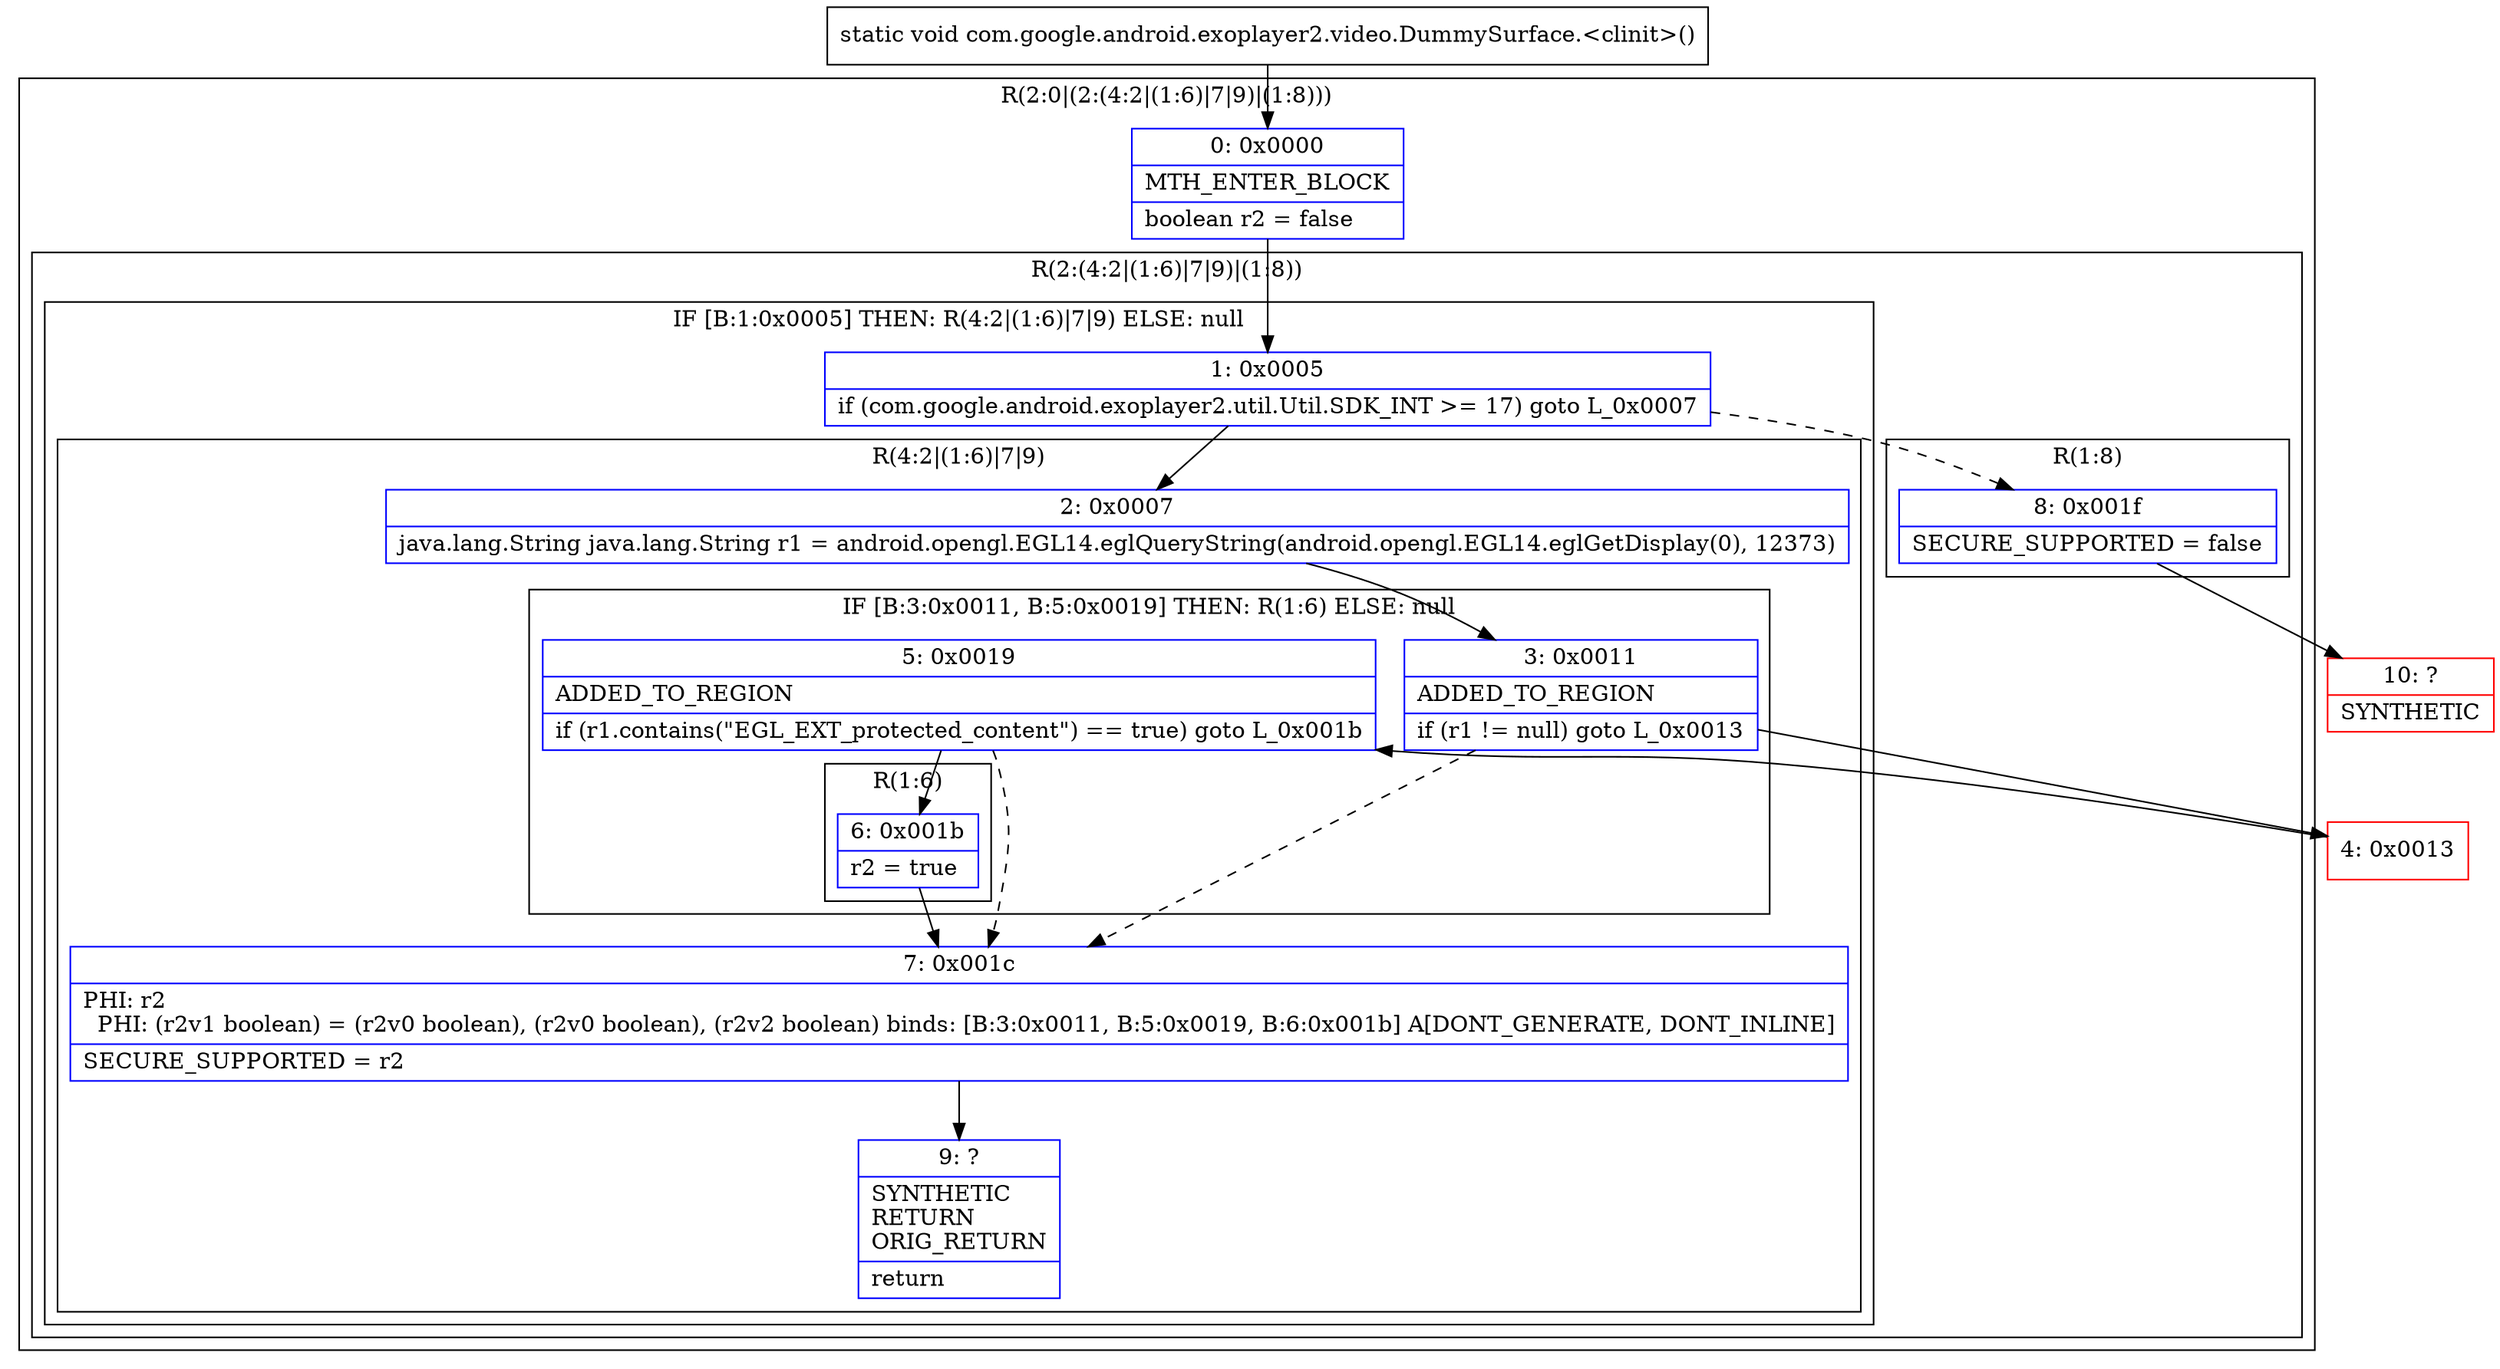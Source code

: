 digraph "CFG forcom.google.android.exoplayer2.video.DummySurface.\<clinit\>()V" {
subgraph cluster_Region_1525442885 {
label = "R(2:0|(2:(4:2|(1:6)|7|9)|(1:8)))";
node [shape=record,color=blue];
Node_0 [shape=record,label="{0\:\ 0x0000|MTH_ENTER_BLOCK\l|boolean r2 = false\l}"];
subgraph cluster_Region_81327690 {
label = "R(2:(4:2|(1:6)|7|9)|(1:8))";
node [shape=record,color=blue];
subgraph cluster_IfRegion_397810550 {
label = "IF [B:1:0x0005] THEN: R(4:2|(1:6)|7|9) ELSE: null";
node [shape=record,color=blue];
Node_1 [shape=record,label="{1\:\ 0x0005|if (com.google.android.exoplayer2.util.Util.SDK_INT \>= 17) goto L_0x0007\l}"];
subgraph cluster_Region_14108587 {
label = "R(4:2|(1:6)|7|9)";
node [shape=record,color=blue];
Node_2 [shape=record,label="{2\:\ 0x0007|java.lang.String java.lang.String r1 = android.opengl.EGL14.eglQueryString(android.opengl.EGL14.eglGetDisplay(0), 12373)\l}"];
subgraph cluster_IfRegion_346427890 {
label = "IF [B:3:0x0011, B:5:0x0019] THEN: R(1:6) ELSE: null";
node [shape=record,color=blue];
Node_3 [shape=record,label="{3\:\ 0x0011|ADDED_TO_REGION\l|if (r1 != null) goto L_0x0013\l}"];
Node_5 [shape=record,label="{5\:\ 0x0019|ADDED_TO_REGION\l|if (r1.contains(\"EGL_EXT_protected_content\") == true) goto L_0x001b\l}"];
subgraph cluster_Region_73400141 {
label = "R(1:6)";
node [shape=record,color=blue];
Node_6 [shape=record,label="{6\:\ 0x001b|r2 = true\l}"];
}
}
Node_7 [shape=record,label="{7\:\ 0x001c|PHI: r2 \l  PHI: (r2v1 boolean) = (r2v0 boolean), (r2v0 boolean), (r2v2 boolean) binds: [B:3:0x0011, B:5:0x0019, B:6:0x001b] A[DONT_GENERATE, DONT_INLINE]\l|SECURE_SUPPORTED = r2\l}"];
Node_9 [shape=record,label="{9\:\ ?|SYNTHETIC\lRETURN\lORIG_RETURN\l|return\l}"];
}
}
subgraph cluster_Region_1410457015 {
label = "R(1:8)";
node [shape=record,color=blue];
Node_8 [shape=record,label="{8\:\ 0x001f|SECURE_SUPPORTED = false\l}"];
}
}
}
Node_4 [shape=record,color=red,label="{4\:\ 0x0013}"];
Node_10 [shape=record,color=red,label="{10\:\ ?|SYNTHETIC\l}"];
MethodNode[shape=record,label="{static void com.google.android.exoplayer2.video.DummySurface.\<clinit\>() }"];
MethodNode -> Node_0;
Node_0 -> Node_1;
Node_1 -> Node_2;
Node_1 -> Node_8[style=dashed];
Node_2 -> Node_3;
Node_3 -> Node_4;
Node_3 -> Node_7[style=dashed];
Node_5 -> Node_6;
Node_5 -> Node_7[style=dashed];
Node_6 -> Node_7;
Node_7 -> Node_9;
Node_8 -> Node_10;
Node_4 -> Node_5;
}

